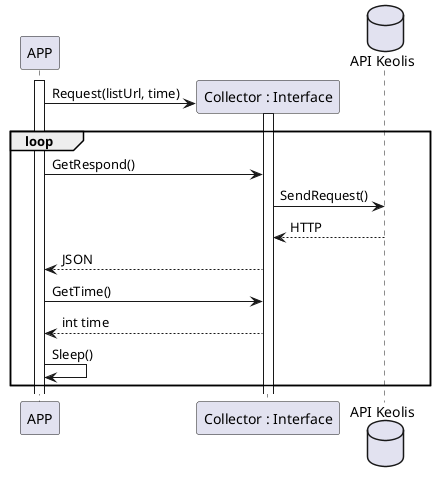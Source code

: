 @startuml SequenceCollector
participant APP
activate APP
create "Collector : Interface" as Col 
APP -> Col : Request(listUrl, time)
database "API Keolis" as API
activate Col
loop 
APP -> Col : GetRespond()
Col -> API : SendRequest()
API --> Col : HTTP
Col --> APP : JSON
APP -> Col : GetTime()
APP <-- Col : int time
APP -> APP : Sleep()
end

@enduml